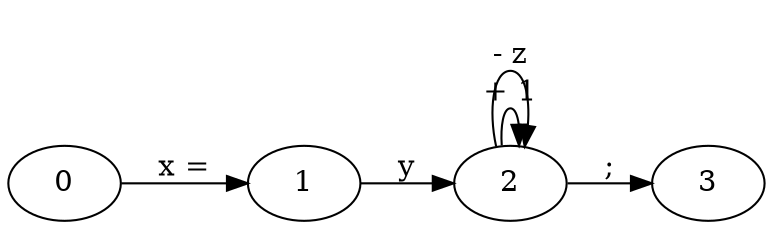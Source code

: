 digraph g
{
rankdir=LR;
0;1;2;3;
0 -> 1 [label="x ="]
1 -> 2 [label="y"]
2 -> 2 [label="+ 1"]
2 -> 2 [label="- z"]
2 -> 3 [label=";"]
}
